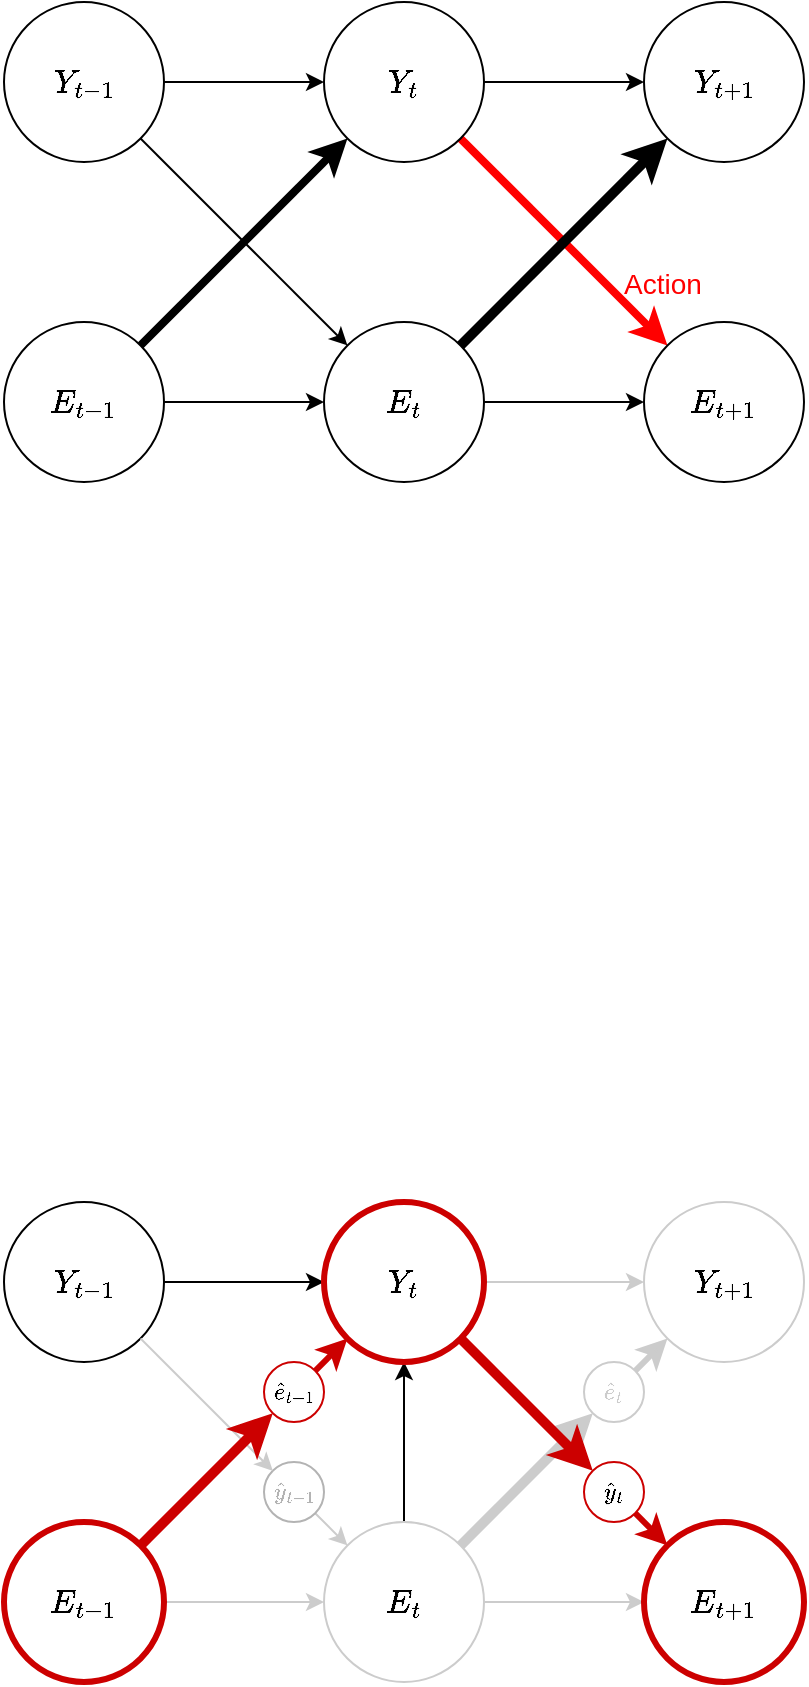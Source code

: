 <mxfile version="12.9.10" type="google"><diagram id="dMQq7kbvS9gix3YC6hJo" name="Page-1"><mxGraphModel dx="865" dy="463" grid="1" gridSize="10" guides="1" tooltips="1" connect="1" arrows="1" fold="1" page="1" pageScale="1" pageWidth="827" pageHeight="1169" math="1" shadow="0"><root><mxCell id="0"/><mxCell id="1" parent="0"/><mxCell id="uK5waXxGS6wu5NymT1dK-9" style="edgeStyle=none;rounded=0;orthogonalLoop=1;jettySize=auto;html=1;exitX=1;exitY=0.5;exitDx=0;exitDy=0;entryX=0;entryY=0.5;entryDx=0;entryDy=0;fontSize=14;fontFamily=Helvetica;" parent="1" source="uK5waXxGS6wu5NymT1dK-1" target="uK5waXxGS6wu5NymT1dK-3" edge="1"><mxGeometry relative="1" as="geometry"/></mxCell><mxCell id="uK5waXxGS6wu5NymT1dK-15" style="edgeStyle=none;rounded=0;orthogonalLoop=1;jettySize=auto;html=1;exitX=1;exitY=1;exitDx=0;exitDy=0;entryX=0;entryY=0;entryDx=0;entryDy=0;fontSize=14;fontFamily=Helvetica;" parent="1" source="uK5waXxGS6wu5NymT1dK-1" target="uK5waXxGS6wu5NymT1dK-5" edge="1"><mxGeometry relative="1" as="geometry"/></mxCell><mxCell id="uK5waXxGS6wu5NymT1dK-1" value="$$Y_{t-1}$$" style="ellipse;whiteSpace=wrap;html=1;aspect=fixed;fontSize=14;fontFamily=Helvetica;" parent="1" vertex="1"><mxGeometry x="80" y="120" width="80" height="80" as="geometry"/></mxCell><mxCell id="uK5waXxGS6wu5NymT1dK-10" style="edgeStyle=none;rounded=0;orthogonalLoop=1;jettySize=auto;html=1;exitX=1;exitY=0.5;exitDx=0;exitDy=0;entryX=0;entryY=0.5;entryDx=0;entryDy=0;fontSize=14;fontFamily=Helvetica;" parent="1" source="uK5waXxGS6wu5NymT1dK-3" target="uK5waXxGS6wu5NymT1dK-7" edge="1"><mxGeometry relative="1" as="geometry"/></mxCell><mxCell id="uK5waXxGS6wu5NymT1dK-11" style="edgeStyle=none;rounded=0;orthogonalLoop=1;jettySize=auto;html=1;exitX=1;exitY=1;exitDx=0;exitDy=0;entryX=0;entryY=0;entryDx=0;entryDy=0;fontSize=14;fillColor=#e51400;strokeColor=#FF0000;strokeWidth=4;fontFamily=Helvetica;" parent="1" source="uK5waXxGS6wu5NymT1dK-3" target="uK5waXxGS6wu5NymT1dK-6" edge="1"><mxGeometry relative="1" as="geometry"/></mxCell><mxCell id="uK5waXxGS6wu5NymT1dK-3" value="$$Y_{t}$$" style="ellipse;whiteSpace=wrap;html=1;aspect=fixed;fontSize=14;fontFamily=Helvetica;" parent="1" vertex="1"><mxGeometry x="240" y="120" width="80" height="80" as="geometry"/></mxCell><mxCell id="uK5waXxGS6wu5NymT1dK-8" style="rounded=0;orthogonalLoop=1;jettySize=auto;html=1;exitX=1;exitY=0;exitDx=0;exitDy=0;entryX=0;entryY=1;entryDx=0;entryDy=0;fontSize=14;strokeWidth=4;fontFamily=Helvetica;" parent="1" source="uK5waXxGS6wu5NymT1dK-4" target="uK5waXxGS6wu5NymT1dK-3" edge="1"><mxGeometry relative="1" as="geometry"/></mxCell><mxCell id="uK5waXxGS6wu5NymT1dK-12" style="edgeStyle=none;rounded=0;orthogonalLoop=1;jettySize=auto;html=1;exitX=1;exitY=0.5;exitDx=0;exitDy=0;entryX=0;entryY=0.5;entryDx=0;entryDy=0;fontSize=14;fontFamily=Helvetica;" parent="1" source="uK5waXxGS6wu5NymT1dK-4" target="uK5waXxGS6wu5NymT1dK-5" edge="1"><mxGeometry relative="1" as="geometry"/></mxCell><mxCell id="uK5waXxGS6wu5NymT1dK-4" value="$$E_{t-1}$$" style="ellipse;whiteSpace=wrap;html=1;aspect=fixed;fontSize=14;fontFamily=Helvetica;" parent="1" vertex="1"><mxGeometry x="80" y="280" width="80" height="80" as="geometry"/></mxCell><mxCell id="uK5waXxGS6wu5NymT1dK-13" style="edgeStyle=none;rounded=0;orthogonalLoop=1;jettySize=auto;html=1;exitX=1;exitY=0.5;exitDx=0;exitDy=0;entryX=0;entryY=0.5;entryDx=0;entryDy=0;fontSize=14;fontFamily=Helvetica;" parent="1" source="uK5waXxGS6wu5NymT1dK-5" target="uK5waXxGS6wu5NymT1dK-6" edge="1"><mxGeometry relative="1" as="geometry"/></mxCell><mxCell id="uK5waXxGS6wu5NymT1dK-14" style="edgeStyle=none;rounded=0;orthogonalLoop=1;jettySize=auto;html=1;exitX=1;exitY=0;exitDx=0;exitDy=0;entryX=0;entryY=1;entryDx=0;entryDy=0;fontSize=14;strokeWidth=5;fontFamily=Helvetica;" parent="1" source="uK5waXxGS6wu5NymT1dK-5" target="uK5waXxGS6wu5NymT1dK-7" edge="1"><mxGeometry relative="1" as="geometry"/></mxCell><mxCell id="uK5waXxGS6wu5NymT1dK-5" value="$$E_{t}$$" style="ellipse;whiteSpace=wrap;html=1;aspect=fixed;fontSize=14;fontFamily=Helvetica;" parent="1" vertex="1"><mxGeometry x="240" y="280" width="80" height="80" as="geometry"/></mxCell><mxCell id="uK5waXxGS6wu5NymT1dK-6" value="$$E_{t+1}$$" style="ellipse;whiteSpace=wrap;html=1;aspect=fixed;fontSize=14;fontFamily=Helvetica;" parent="1" vertex="1"><mxGeometry x="400" y="280" width="80" height="80" as="geometry"/></mxCell><mxCell id="uK5waXxGS6wu5NymT1dK-7" value="$$Y_{t+1}$$" style="ellipse;whiteSpace=wrap;html=1;aspect=fixed;fontSize=14;fontFamily=Helvetica;" parent="1" vertex="1"><mxGeometry x="400" y="120" width="80" height="80" as="geometry"/></mxCell><mxCell id="uK5waXxGS6wu5NymT1dK-16" value="Action" style="text;html=1;resizable=0;points=[];autosize=1;align=left;verticalAlign=top;spacingTop=-4;fontSize=14;strokeColor=none;labelBackgroundColor=none;fontColor=#FF0000;fontFamily=Helvetica;" parent="1" vertex="1"><mxGeometry x="388" y="250" width="50" height="20" as="geometry"/></mxCell><mxCell id="uK5waXxGS6wu5NymT1dK-35" style="edgeStyle=none;rounded=0;orthogonalLoop=1;jettySize=auto;html=1;exitX=1;exitY=0.5;exitDx=0;exitDy=0;entryX=0;entryY=0.5;entryDx=0;entryDy=0;fontSize=14;fontFamily=Helvetica;verticalAlign=middle;align=center;labelPosition=center;verticalLabelPosition=middle;" parent="1" source="uK5waXxGS6wu5NymT1dK-37" target="uK5waXxGS6wu5NymT1dK-40" edge="1"><mxGeometry relative="1" as="geometry"/></mxCell><mxCell id="uK5waXxGS6wu5NymT1dK-36" style="edgeStyle=none;rounded=0;orthogonalLoop=1;jettySize=auto;html=1;exitX=1;exitY=1;exitDx=0;exitDy=0;entryX=0;entryY=0;entryDx=0;entryDy=0;fontSize=14;fontFamily=Helvetica;strokeColor=#CCCCCC;verticalAlign=middle;align=center;labelPosition=center;verticalLabelPosition=middle;" parent="1" source="qKVUQAv5i0Nr0FGwui7w-2" target="uK5waXxGS6wu5NymT1dK-46" edge="1"><mxGeometry relative="1" as="geometry"/></mxCell><mxCell id="uK5waXxGS6wu5NymT1dK-37" value="$$Y_{t-1}$$" style="ellipse;whiteSpace=wrap;html=1;aspect=fixed;fontSize=14;fontFamily=Helvetica;strokeColor=#000000;verticalAlign=middle;align=center;labelPosition=center;verticalLabelPosition=middle;" parent="1" vertex="1"><mxGeometry x="80" y="720" width="80" height="80" as="geometry"/></mxCell><mxCell id="uK5waXxGS6wu5NymT1dK-38" style="edgeStyle=none;rounded=0;orthogonalLoop=1;jettySize=auto;html=1;exitX=1;exitY=0.5;exitDx=0;exitDy=0;entryX=0;entryY=0.5;entryDx=0;entryDy=0;fontSize=14;fontFamily=Helvetica;strokeColor=#CCCCCC;verticalAlign=middle;align=center;labelPosition=center;verticalLabelPosition=middle;" parent="1" source="uK5waXxGS6wu5NymT1dK-40" target="uK5waXxGS6wu5NymT1dK-48" edge="1"><mxGeometry relative="1" as="geometry"/></mxCell><mxCell id="uK5waXxGS6wu5NymT1dK-42" style="edgeStyle=none;rounded=0;orthogonalLoop=1;jettySize=auto;html=1;exitX=1;exitY=0.5;exitDx=0;exitDy=0;entryX=0;entryY=0.5;entryDx=0;entryDy=0;fontSize=14;fontFamily=Helvetica;strokeColor=#CCCCCC;verticalAlign=middle;align=center;labelPosition=center;verticalLabelPosition=middle;" parent="1" source="uK5waXxGS6wu5NymT1dK-43" target="uK5waXxGS6wu5NymT1dK-46" edge="1"><mxGeometry relative="1" as="geometry"/></mxCell><mxCell id="uK5waXxGS6wu5NymT1dK-44" style="edgeStyle=none;rounded=0;orthogonalLoop=1;jettySize=auto;html=1;exitX=1;exitY=0.5;exitDx=0;exitDy=0;entryX=0;entryY=0.5;entryDx=0;entryDy=0;fontSize=14;fontFamily=Helvetica;strokeColor=#CCCCCC;verticalAlign=middle;align=center;labelPosition=center;verticalLabelPosition=middle;" parent="1" source="uK5waXxGS6wu5NymT1dK-46" target="uK5waXxGS6wu5NymT1dK-47" edge="1"><mxGeometry relative="1" as="geometry"/></mxCell><mxCell id="uK5waXxGS6wu5NymT1dK-45" style="edgeStyle=none;rounded=0;orthogonalLoop=1;jettySize=auto;html=1;exitX=1;exitY=0;exitDx=0;exitDy=0;entryX=0;entryY=1;entryDx=0;entryDy=0;fontSize=14;strokeWidth=3;fontFamily=Helvetica;strokeColor=#CCCCCC;verticalAlign=middle;align=center;labelPosition=center;verticalLabelPosition=middle;" parent="1" source="qKVUQAv5i0Nr0FGwui7w-9" target="uK5waXxGS6wu5NymT1dK-48" edge="1"><mxGeometry relative="1" as="geometry"/></mxCell><mxCell id="qKVUQAv5i0Nr0FGwui7w-6" value="" style="edgeStyle=orthogonalEdgeStyle;rounded=0;orthogonalLoop=1;jettySize=auto;html=1;" edge="1" parent="1" source="uK5waXxGS6wu5NymT1dK-46" target="uK5waXxGS6wu5NymT1dK-40"><mxGeometry relative="1" as="geometry"/></mxCell><mxCell id="uK5waXxGS6wu5NymT1dK-46" value="$$E_{t}$$" style="ellipse;whiteSpace=wrap;html=1;aspect=fixed;fontSize=14;fontFamily=Helvetica;strokeColor=#CCCCCC;verticalAlign=middle;align=center;labelPosition=center;verticalLabelPosition=middle;" parent="1" vertex="1"><mxGeometry x="240" y="880" width="80" height="80" as="geometry"/></mxCell><mxCell id="uK5waXxGS6wu5NymT1dK-48" value="$$Y_{t+1}$$" style="ellipse;whiteSpace=wrap;html=1;aspect=fixed;fontSize=14;fontFamily=Helvetica;strokeColor=#CCCCCC;verticalAlign=middle;align=center;labelPosition=center;verticalLabelPosition=middle;" parent="1" vertex="1"><mxGeometry x="400" y="720" width="80" height="80" as="geometry"/></mxCell><mxCell id="uK5waXxGS6wu5NymT1dK-39" style="edgeStyle=none;rounded=0;orthogonalLoop=1;jettySize=auto;html=1;exitX=1;exitY=1;exitDx=0;exitDy=0;entryX=0;entryY=0;entryDx=0;entryDy=0;fontSize=14;fillColor=#e51400;strokeColor=#CC0000;strokeWidth=3;fontFamily=Helvetica;verticalAlign=middle;align=center;labelPosition=center;verticalLabelPosition=middle;" parent="1" source="qKVUQAv5i0Nr0FGwui7w-11" target="uK5waXxGS6wu5NymT1dK-47" edge="1"><mxGeometry relative="1" as="geometry"/></mxCell><mxCell id="uK5waXxGS6wu5NymT1dK-40" value="$$Y_{t}$$" style="ellipse;whiteSpace=wrap;html=1;aspect=fixed;fontSize=14;fontFamily=Helvetica;strokeColor=#CC0000;strokeWidth=3;verticalAlign=middle;align=center;labelPosition=center;verticalLabelPosition=middle;" parent="1" vertex="1"><mxGeometry x="240" y="720" width="80" height="80" as="geometry"/></mxCell><mxCell id="uK5waXxGS6wu5NymT1dK-41" style="rounded=0;orthogonalLoop=1;jettySize=auto;html=1;exitX=1;exitY=0;exitDx=0;exitDy=0;entryX=0;entryY=1;entryDx=0;entryDy=0;fontSize=14;strokeWidth=3;fontFamily=Helvetica;strokeColor=#CC0000;verticalAlign=middle;align=center;labelPosition=center;verticalLabelPosition=middle;" parent="1" source="qKVUQAv5i0Nr0FGwui7w-1" target="uK5waXxGS6wu5NymT1dK-40" edge="1"><mxGeometry relative="1" as="geometry"/></mxCell><mxCell id="uK5waXxGS6wu5NymT1dK-43" value="$$E_{t-1}$$" style="ellipse;whiteSpace=wrap;html=1;aspect=fixed;fontSize=14;fontFamily=Helvetica;strokeColor=#CC0000;strokeWidth=3;verticalAlign=middle;align=center;labelPosition=center;verticalLabelPosition=middle;" parent="1" vertex="1"><mxGeometry x="80" y="880" width="80" height="80" as="geometry"/></mxCell><mxCell id="uK5waXxGS6wu5NymT1dK-47" value="$$E_{t+1}$$" style="ellipse;whiteSpace=wrap;html=1;aspect=fixed;fontSize=14;fontFamily=Helvetica;strokeColor=#CC0000;strokeWidth=3;verticalAlign=middle;align=center;labelPosition=center;verticalLabelPosition=middle;" parent="1" vertex="1"><mxGeometry x="400" y="880" width="80" height="80" as="geometry"/></mxCell><mxCell id="qKVUQAv5i0Nr0FGwui7w-1" value="$$\hat{e}_{t-1}$$" style="ellipse;whiteSpace=wrap;html=1;aspect=fixed;fontSize=10;strokeColor=#CC0000;" vertex="1" parent="1"><mxGeometry x="210" y="800" width="30" height="30" as="geometry"/></mxCell><mxCell id="qKVUQAv5i0Nr0FGwui7w-2" value="$$\hat{y}_{t-1}$$" style="ellipse;whiteSpace=wrap;html=1;aspect=fixed;strokeColor=#B3B3B3;fontColor=#B3B3B3;fontFamily=Helvetica;fontSize=10;" vertex="1" parent="1"><mxGeometry x="210" y="850" width="30" height="30" as="geometry"/></mxCell><mxCell id="qKVUQAv5i0Nr0FGwui7w-5" style="edgeStyle=none;rounded=0;orthogonalLoop=1;jettySize=auto;html=1;exitX=1;exitY=1;exitDx=0;exitDy=0;entryX=0;entryY=0;entryDx=0;entryDy=0;fontSize=14;fontFamily=Helvetica;strokeColor=#CCCCCC;verticalAlign=middle;align=center;labelPosition=center;verticalLabelPosition=middle;" edge="1" parent="1" source="uK5waXxGS6wu5NymT1dK-37" target="qKVUQAv5i0Nr0FGwui7w-2"><mxGeometry relative="1" as="geometry"><mxPoint x="148.284" y="788.284" as="sourcePoint"/><mxPoint x="251.716" y="891.716" as="targetPoint"/></mxGeometry></mxCell><mxCell id="qKVUQAv5i0Nr0FGwui7w-3" style="rounded=0;orthogonalLoop=1;jettySize=auto;html=1;exitX=1;exitY=0;exitDx=0;exitDy=0;entryX=0;entryY=1;entryDx=0;entryDy=0;fontSize=14;strokeWidth=5;fontFamily=Helvetica;strokeColor=#CC0000;verticalAlign=middle;align=center;labelPosition=center;verticalLabelPosition=middle;" edge="1" parent="1" source="uK5waXxGS6wu5NymT1dK-43" target="qKVUQAv5i0Nr0FGwui7w-1"><mxGeometry relative="1" as="geometry"><mxPoint x="148.284" y="891.716" as="sourcePoint"/><mxPoint x="251.716" y="788.284" as="targetPoint"/></mxGeometry></mxCell><mxCell id="qKVUQAv5i0Nr0FGwui7w-9" value="$$\hat{e}_t$$" style="ellipse;whiteSpace=wrap;html=1;aspect=fixed;fontSize=10;strokeColor=#CCCCCC;fontColor=#CCCCCC;" vertex="1" parent="1"><mxGeometry x="370" y="800" width="30" height="30" as="geometry"/></mxCell><mxCell id="qKVUQAv5i0Nr0FGwui7w-10" style="edgeStyle=none;rounded=0;orthogonalLoop=1;jettySize=auto;html=1;exitX=1;exitY=0;exitDx=0;exitDy=0;entryX=0;entryY=1;entryDx=0;entryDy=0;fontSize=14;strokeWidth=5;fontFamily=Helvetica;strokeColor=#CCCCCC;verticalAlign=middle;align=center;labelPosition=center;verticalLabelPosition=middle;" edge="1" parent="1" source="uK5waXxGS6wu5NymT1dK-46" target="qKVUQAv5i0Nr0FGwui7w-9"><mxGeometry relative="1" as="geometry"><mxPoint x="308.284" y="891.716" as="sourcePoint"/><mxPoint x="411.716" y="788.284" as="targetPoint"/></mxGeometry></mxCell><mxCell id="qKVUQAv5i0Nr0FGwui7w-11" value="$$\hat{y}_{t}$$" style="ellipse;whiteSpace=wrap;html=1;aspect=fixed;strokeColor=#CC0000;fontColor=#000000;fontFamily=Helvetica;fontSize=10;" vertex="1" parent="1"><mxGeometry x="370" y="850" width="30" height="30" as="geometry"/></mxCell><mxCell id="qKVUQAv5i0Nr0FGwui7w-12" style="edgeStyle=none;rounded=0;orthogonalLoop=1;jettySize=auto;html=1;exitX=1;exitY=1;exitDx=0;exitDy=0;entryX=0;entryY=0;entryDx=0;entryDy=0;fontSize=14;fillColor=#e51400;strokeColor=#CC0000;strokeWidth=5;fontFamily=Helvetica;verticalAlign=middle;align=center;labelPosition=center;verticalLabelPosition=middle;" edge="1" parent="1" source="uK5waXxGS6wu5NymT1dK-40" target="qKVUQAv5i0Nr0FGwui7w-11"><mxGeometry relative="1" as="geometry"><mxPoint x="308.284" y="788.284" as="sourcePoint"/><mxPoint x="411.716" y="891.716" as="targetPoint"/></mxGeometry></mxCell></root></mxGraphModel></diagram></mxfile>
